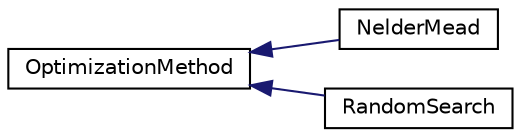 digraph "Graphical Class Hierarchy"
{
  edge [fontname="Helvetica",fontsize="10",labelfontname="Helvetica",labelfontsize="10"];
  node [fontname="Helvetica",fontsize="10",shape=record];
  rankdir="LR";
  Node0 [label="OptimizationMethod",height=0.2,width=0.4,color="black", fillcolor="white", style="filled",URL="$class_optimization_method.html"];
  Node0 -> Node1 [dir="back",color="midnightblue",fontsize="10",style="solid",fontname="Helvetica"];
  Node1 [label="NelderMead",height=0.2,width=0.4,color="black", fillcolor="white", style="filled",URL="$class_nelder_mead.html"];
  Node0 -> Node2 [dir="back",color="midnightblue",fontsize="10",style="solid",fontname="Helvetica"];
  Node2 [label="RandomSearch",height=0.2,width=0.4,color="black", fillcolor="white", style="filled",URL="$class_random_search.html"];
}
